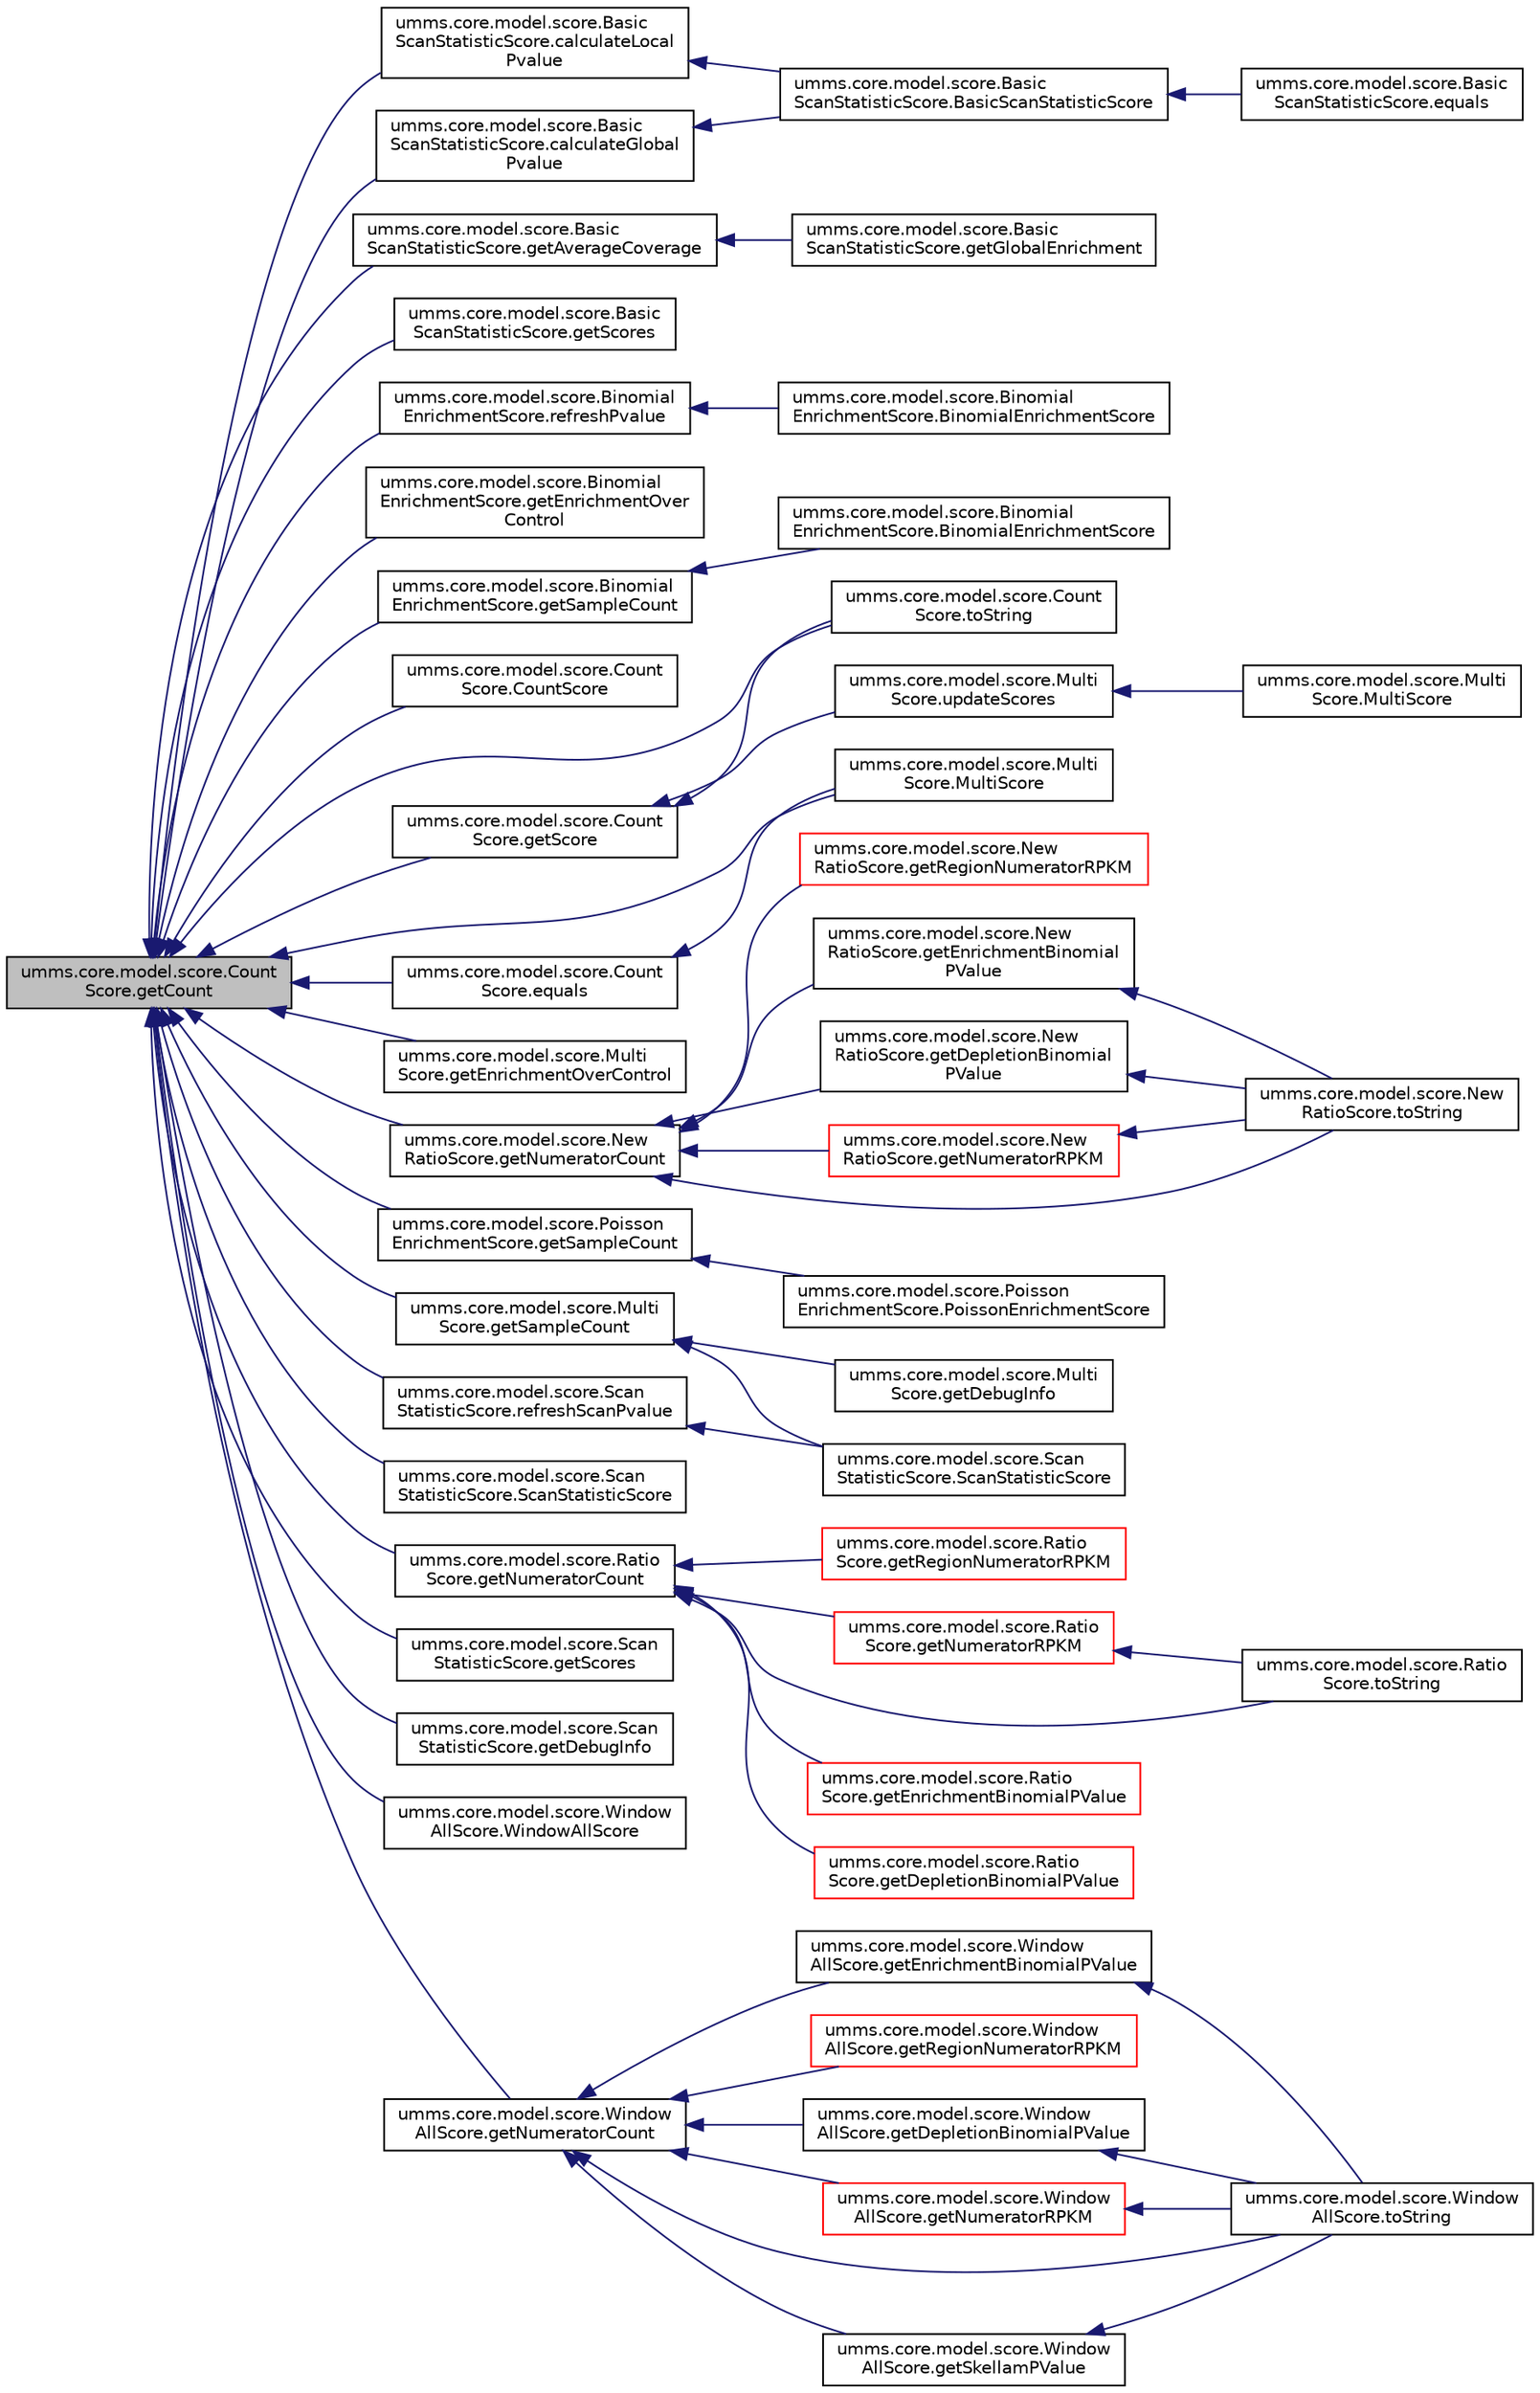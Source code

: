 digraph "umms.core.model.score.CountScore.getCount"
{
  edge [fontname="Helvetica",fontsize="10",labelfontname="Helvetica",labelfontsize="10"];
  node [fontname="Helvetica",fontsize="10",shape=record];
  rankdir="LR";
  Node1 [label="umms.core.model.score.Count\lScore.getCount",height=0.2,width=0.4,color="black", fillcolor="grey75", style="filled" fontcolor="black"];
  Node1 -> Node2 [dir="back",color="midnightblue",fontsize="10",style="solid"];
  Node2 [label="umms.core.model.score.Basic\lScanStatisticScore.calculateGlobal\lPvalue",height=0.2,width=0.4,color="black", fillcolor="white", style="filled",URL="$classumms_1_1core_1_1model_1_1score_1_1_basic_scan_statistic_score.html#a4f291022ecc0497ec100456fec710ec0"];
  Node2 -> Node3 [dir="back",color="midnightblue",fontsize="10",style="solid"];
  Node3 [label="umms.core.model.score.Basic\lScanStatisticScore.BasicScanStatisticScore",height=0.2,width=0.4,color="black", fillcolor="white", style="filled",URL="$classumms_1_1core_1_1model_1_1score_1_1_basic_scan_statistic_score.html#a0f23700e5bf6d7b275ee75acef2f64b3"];
  Node3 -> Node4 [dir="back",color="midnightblue",fontsize="10",style="solid"];
  Node4 [label="umms.core.model.score.Basic\lScanStatisticScore.equals",height=0.2,width=0.4,color="black", fillcolor="white", style="filled",URL="$classumms_1_1core_1_1model_1_1score_1_1_basic_scan_statistic_score.html#a66e44b834b2bcb802761d4d34ae5f25c"];
  Node1 -> Node5 [dir="back",color="midnightblue",fontsize="10",style="solid"];
  Node5 [label="umms.core.model.score.Basic\lScanStatisticScore.calculateLocal\lPvalue",height=0.2,width=0.4,color="black", fillcolor="white", style="filled",URL="$classumms_1_1core_1_1model_1_1score_1_1_basic_scan_statistic_score.html#a578eff1fcf43c1bc8d8079c7563d4e6d"];
  Node5 -> Node3 [dir="back",color="midnightblue",fontsize="10",style="solid"];
  Node1 -> Node6 [dir="back",color="midnightblue",fontsize="10",style="solid"];
  Node6 [label="umms.core.model.score.Basic\lScanStatisticScore.getAverageCoverage",height=0.2,width=0.4,color="black", fillcolor="white", style="filled",URL="$classumms_1_1core_1_1model_1_1score_1_1_basic_scan_statistic_score.html#aeb57f75075173202d9b7e0520c566cdd"];
  Node6 -> Node7 [dir="back",color="midnightblue",fontsize="10",style="solid"];
  Node7 [label="umms.core.model.score.Basic\lScanStatisticScore.getGlobalEnrichment",height=0.2,width=0.4,color="black", fillcolor="white", style="filled",URL="$classumms_1_1core_1_1model_1_1score_1_1_basic_scan_statistic_score.html#a7d0693db16d22a5bd0f5b746fcdb2b43"];
  Node1 -> Node8 [dir="back",color="midnightblue",fontsize="10",style="solid"];
  Node8 [label="umms.core.model.score.Basic\lScanStatisticScore.getScores",height=0.2,width=0.4,color="black", fillcolor="white", style="filled",URL="$classumms_1_1core_1_1model_1_1score_1_1_basic_scan_statistic_score.html#a7a19d5c09d09314d3f947991c1e8d086"];
  Node1 -> Node9 [dir="back",color="midnightblue",fontsize="10",style="solid"];
  Node9 [label="umms.core.model.score.Binomial\lEnrichmentScore.refreshPvalue",height=0.2,width=0.4,color="black", fillcolor="white", style="filled",URL="$classumms_1_1core_1_1model_1_1score_1_1_binomial_enrichment_score.html#a49fde369c9dbe748e444cbf2d27412ac"];
  Node9 -> Node10 [dir="back",color="midnightblue",fontsize="10",style="solid"];
  Node10 [label="umms.core.model.score.Binomial\lEnrichmentScore.BinomialEnrichmentScore",height=0.2,width=0.4,color="black", fillcolor="white", style="filled",URL="$classumms_1_1core_1_1model_1_1score_1_1_binomial_enrichment_score.html#ac287d61a0ed83ca8c32c1e552daab472"];
  Node1 -> Node11 [dir="back",color="midnightblue",fontsize="10",style="solid"];
  Node11 [label="umms.core.model.score.Binomial\lEnrichmentScore.getEnrichmentOver\lControl",height=0.2,width=0.4,color="black", fillcolor="white", style="filled",URL="$classumms_1_1core_1_1model_1_1score_1_1_binomial_enrichment_score.html#abe55eff1931234a966a48da40987b2a5"];
  Node1 -> Node12 [dir="back",color="midnightblue",fontsize="10",style="solid"];
  Node12 [label="umms.core.model.score.Binomial\lEnrichmentScore.getSampleCount",height=0.2,width=0.4,color="black", fillcolor="white", style="filled",URL="$classumms_1_1core_1_1model_1_1score_1_1_binomial_enrichment_score.html#adbd5e9efd8b56ad20b551e68da1f9bd5"];
  Node12 -> Node13 [dir="back",color="midnightblue",fontsize="10",style="solid"];
  Node13 [label="umms.core.model.score.Binomial\lEnrichmentScore.BinomialEnrichmentScore",height=0.2,width=0.4,color="black", fillcolor="white", style="filled",URL="$classumms_1_1core_1_1model_1_1score_1_1_binomial_enrichment_score.html#a6c32742ec3585fee33ce18af66f22d1f"];
  Node1 -> Node14 [dir="back",color="midnightblue",fontsize="10",style="solid"];
  Node14 [label="umms.core.model.score.Count\lScore.CountScore",height=0.2,width=0.4,color="black", fillcolor="white", style="filled",URL="$classumms_1_1core_1_1model_1_1score_1_1_count_score.html#a3f66a8c1a9483b6af4d506efc824c403"];
  Node1 -> Node15 [dir="back",color="midnightblue",fontsize="10",style="solid"];
  Node15 [label="umms.core.model.score.Count\lScore.getScore",height=0.2,width=0.4,color="black", fillcolor="white", style="filled",URL="$classumms_1_1core_1_1model_1_1score_1_1_count_score.html#a1308c7c7d75f339947c29575099d41c3"];
  Node15 -> Node16 [dir="back",color="midnightblue",fontsize="10",style="solid"];
  Node16 [label="umms.core.model.score.Count\lScore.toString",height=0.2,width=0.4,color="black", fillcolor="white", style="filled",URL="$classumms_1_1core_1_1model_1_1score_1_1_count_score.html#a504281b5815d92da97dc3adf5c611fde"];
  Node15 -> Node17 [dir="back",color="midnightblue",fontsize="10",style="solid"];
  Node17 [label="umms.core.model.score.Multi\lScore.updateScores",height=0.2,width=0.4,color="black", fillcolor="white", style="filled",URL="$classumms_1_1core_1_1model_1_1score_1_1_multi_score.html#a3a05bf1336e0fb28997b3d40610c3fcf"];
  Node17 -> Node18 [dir="back",color="midnightblue",fontsize="10",style="solid"];
  Node18 [label="umms.core.model.score.Multi\lScore.MultiScore",height=0.2,width=0.4,color="black", fillcolor="white", style="filled",URL="$classumms_1_1core_1_1model_1_1score_1_1_multi_score.html#ac2aad63f4611ea9f4832467fd1670c26"];
  Node1 -> Node16 [dir="back",color="midnightblue",fontsize="10",style="solid"];
  Node1 -> Node19 [dir="back",color="midnightblue",fontsize="10",style="solid"];
  Node19 [label="umms.core.model.score.Count\lScore.equals",height=0.2,width=0.4,color="black", fillcolor="white", style="filled",URL="$classumms_1_1core_1_1model_1_1score_1_1_count_score.html#a183b9a1417706e9b6af345d6bf8cd33c"];
  Node19 -> Node20 [dir="back",color="midnightblue",fontsize="10",style="solid"];
  Node20 [label="umms.core.model.score.Multi\lScore.MultiScore",height=0.2,width=0.4,color="black", fillcolor="white", style="filled",URL="$classumms_1_1core_1_1model_1_1score_1_1_multi_score.html#a6f2367fd0cfea0843e86e18ed4f46dc9"];
  Node1 -> Node20 [dir="back",color="midnightblue",fontsize="10",style="solid"];
  Node1 -> Node21 [dir="back",color="midnightblue",fontsize="10",style="solid"];
  Node21 [label="umms.core.model.score.Multi\lScore.getEnrichmentOverControl",height=0.2,width=0.4,color="black", fillcolor="white", style="filled",URL="$classumms_1_1core_1_1model_1_1score_1_1_multi_score.html#a9124cf6e020fd07b4864eff3f7353a53"];
  Node1 -> Node22 [dir="back",color="midnightblue",fontsize="10",style="solid"];
  Node22 [label="umms.core.model.score.Multi\lScore.getSampleCount",height=0.2,width=0.4,color="black", fillcolor="white", style="filled",URL="$classumms_1_1core_1_1model_1_1score_1_1_multi_score.html#aafd9d746298556ecbd1b365d349ffe13"];
  Node22 -> Node23 [dir="back",color="midnightblue",fontsize="10",style="solid"];
  Node23 [label="umms.core.model.score.Multi\lScore.getDebugInfo",height=0.2,width=0.4,color="black", fillcolor="white", style="filled",URL="$classumms_1_1core_1_1model_1_1score_1_1_multi_score.html#a14cdd68e8c1bc594f39badfc1c1bcde5"];
  Node22 -> Node24 [dir="back",color="midnightblue",fontsize="10",style="solid"];
  Node24 [label="umms.core.model.score.Scan\lStatisticScore.ScanStatisticScore",height=0.2,width=0.4,color="black", fillcolor="white", style="filled",URL="$classumms_1_1core_1_1model_1_1score_1_1_scan_statistic_score.html#a2395419532a1aad94301d88ec0f98122"];
  Node1 -> Node25 [dir="back",color="midnightblue",fontsize="10",style="solid"];
  Node25 [label="umms.core.model.score.New\lRatioScore.getNumeratorCount",height=0.2,width=0.4,color="black", fillcolor="white", style="filled",URL="$classumms_1_1core_1_1model_1_1score_1_1_new_ratio_score.html#a30acd35178f2104d19e57812869c583c"];
  Node25 -> Node26 [dir="back",color="midnightblue",fontsize="10",style="solid"];
  Node26 [label="umms.core.model.score.New\lRatioScore.getNumeratorRPKM",height=0.2,width=0.4,color="red", fillcolor="white", style="filled",URL="$classumms_1_1core_1_1model_1_1score_1_1_new_ratio_score.html#a5895395a7e81a482257c8f28175ba67a"];
  Node26 -> Node27 [dir="back",color="midnightblue",fontsize="10",style="solid"];
  Node27 [label="umms.core.model.score.New\lRatioScore.toString",height=0.2,width=0.4,color="black", fillcolor="white", style="filled",URL="$classumms_1_1core_1_1model_1_1score_1_1_new_ratio_score.html#ae8767f8a4d1aa3613992cb4f43119669"];
  Node25 -> Node28 [dir="back",color="midnightblue",fontsize="10",style="solid"];
  Node28 [label="umms.core.model.score.New\lRatioScore.getEnrichmentBinomial\lPValue",height=0.2,width=0.4,color="black", fillcolor="white", style="filled",URL="$classumms_1_1core_1_1model_1_1score_1_1_new_ratio_score.html#a536d07d5066c4e0ddfee6f73f3dfaac0"];
  Node28 -> Node27 [dir="back",color="midnightblue",fontsize="10",style="solid"];
  Node25 -> Node29 [dir="back",color="midnightblue",fontsize="10",style="solid"];
  Node29 [label="umms.core.model.score.New\lRatioScore.getDepletionBinomial\lPValue",height=0.2,width=0.4,color="black", fillcolor="white", style="filled",URL="$classumms_1_1core_1_1model_1_1score_1_1_new_ratio_score.html#aa01e2e91cb8482d0d67493814b8afa4a"];
  Node29 -> Node27 [dir="back",color="midnightblue",fontsize="10",style="solid"];
  Node25 -> Node30 [dir="back",color="midnightblue",fontsize="10",style="solid"];
  Node30 [label="umms.core.model.score.New\lRatioScore.getRegionNumeratorRPKM",height=0.2,width=0.4,color="red", fillcolor="white", style="filled",URL="$classumms_1_1core_1_1model_1_1score_1_1_new_ratio_score.html#a26a42d5b27ecffe6bc7be64b5986d8fb"];
  Node25 -> Node27 [dir="back",color="midnightblue",fontsize="10",style="solid"];
  Node1 -> Node31 [dir="back",color="midnightblue",fontsize="10",style="solid"];
  Node31 [label="umms.core.model.score.Poisson\lEnrichmentScore.getSampleCount",height=0.2,width=0.4,color="black", fillcolor="white", style="filled",URL="$classumms_1_1core_1_1model_1_1score_1_1_poisson_enrichment_score.html#a2ac79b7c4d121adf4abb4dde5fce19e8"];
  Node31 -> Node32 [dir="back",color="midnightblue",fontsize="10",style="solid"];
  Node32 [label="umms.core.model.score.Poisson\lEnrichmentScore.PoissonEnrichmentScore",height=0.2,width=0.4,color="black", fillcolor="white", style="filled",URL="$classumms_1_1core_1_1model_1_1score_1_1_poisson_enrichment_score.html#a51283d47ccb7a2c89580dff633705532"];
  Node1 -> Node33 [dir="back",color="midnightblue",fontsize="10",style="solid"];
  Node33 [label="umms.core.model.score.Ratio\lScore.getNumeratorCount",height=0.2,width=0.4,color="black", fillcolor="white", style="filled",URL="$classumms_1_1core_1_1model_1_1score_1_1_ratio_score.html#af7b4d14fef9b8f950b5b6d42d74db4bb"];
  Node33 -> Node34 [dir="back",color="midnightblue",fontsize="10",style="solid"];
  Node34 [label="umms.core.model.score.Ratio\lScore.getNumeratorRPKM",height=0.2,width=0.4,color="red", fillcolor="white", style="filled",URL="$classumms_1_1core_1_1model_1_1score_1_1_ratio_score.html#afe24f7cc069f72f5f01dd4dabe558bda"];
  Node34 -> Node35 [dir="back",color="midnightblue",fontsize="10",style="solid"];
  Node35 [label="umms.core.model.score.Ratio\lScore.toString",height=0.2,width=0.4,color="black", fillcolor="white", style="filled",URL="$classumms_1_1core_1_1model_1_1score_1_1_ratio_score.html#a9edd203098275f6033a924790560832d"];
  Node33 -> Node36 [dir="back",color="midnightblue",fontsize="10",style="solid"];
  Node36 [label="umms.core.model.score.Ratio\lScore.getEnrichmentBinomialPValue",height=0.2,width=0.4,color="red", fillcolor="white", style="filled",URL="$classumms_1_1core_1_1model_1_1score_1_1_ratio_score.html#a33c05dfce5f5378a5abf2b8611b7efcd"];
  Node33 -> Node37 [dir="back",color="midnightblue",fontsize="10",style="solid"];
  Node37 [label="umms.core.model.score.Ratio\lScore.getDepletionBinomialPValue",height=0.2,width=0.4,color="red", fillcolor="white", style="filled",URL="$classumms_1_1core_1_1model_1_1score_1_1_ratio_score.html#a493eb53da0b3502bea226ca41d6f69b7"];
  Node33 -> Node38 [dir="back",color="midnightblue",fontsize="10",style="solid"];
  Node38 [label="umms.core.model.score.Ratio\lScore.getRegionNumeratorRPKM",height=0.2,width=0.4,color="red", fillcolor="white", style="filled",URL="$classumms_1_1core_1_1model_1_1score_1_1_ratio_score.html#a1cd82d1ae365cb76b06c021a571e65cf"];
  Node33 -> Node35 [dir="back",color="midnightblue",fontsize="10",style="solid"];
  Node1 -> Node39 [dir="back",color="midnightblue",fontsize="10",style="solid"];
  Node39 [label="umms.core.model.score.Scan\lStatisticScore.ScanStatisticScore",height=0.2,width=0.4,color="black", fillcolor="white", style="filled",URL="$classumms_1_1core_1_1model_1_1score_1_1_scan_statistic_score.html#a2ce362a90f26940470dc5341a904265e"];
  Node1 -> Node40 [dir="back",color="midnightblue",fontsize="10",style="solid"];
  Node40 [label="umms.core.model.score.Scan\lStatisticScore.refreshScanPvalue",height=0.2,width=0.4,color="black", fillcolor="white", style="filled",URL="$classumms_1_1core_1_1model_1_1score_1_1_scan_statistic_score.html#ac9d683c8f1fa4c0ca858610426c3c8db"];
  Node40 -> Node24 [dir="back",color="midnightblue",fontsize="10",style="solid"];
  Node1 -> Node41 [dir="back",color="midnightblue",fontsize="10",style="solid"];
  Node41 [label="umms.core.model.score.Scan\lStatisticScore.getScores",height=0.2,width=0.4,color="black", fillcolor="white", style="filled",URL="$classumms_1_1core_1_1model_1_1score_1_1_scan_statistic_score.html#a16b8e6d7030540cc9f22c249cbc81cfe"];
  Node1 -> Node42 [dir="back",color="midnightblue",fontsize="10",style="solid"];
  Node42 [label="umms.core.model.score.Scan\lStatisticScore.getDebugInfo",height=0.2,width=0.4,color="black", fillcolor="white", style="filled",URL="$classumms_1_1core_1_1model_1_1score_1_1_scan_statistic_score.html#a392a0b75ab2921bd7b85361c63295f7c"];
  Node1 -> Node43 [dir="back",color="midnightblue",fontsize="10",style="solid"];
  Node43 [label="umms.core.model.score.Window\lAllScore.WindowAllScore",height=0.2,width=0.4,color="black", fillcolor="white", style="filled",URL="$classumms_1_1core_1_1model_1_1score_1_1_window_all_score.html#a2c189eb39c242a3e29b51f48d2f2c4b7"];
  Node1 -> Node44 [dir="back",color="midnightblue",fontsize="10",style="solid"];
  Node44 [label="umms.core.model.score.Window\lAllScore.getNumeratorCount",height=0.2,width=0.4,color="black", fillcolor="white", style="filled",URL="$classumms_1_1core_1_1model_1_1score_1_1_window_all_score.html#a87f4de8b66a065747c088ea070800a86"];
  Node44 -> Node45 [dir="back",color="midnightblue",fontsize="10",style="solid"];
  Node45 [label="umms.core.model.score.Window\lAllScore.getNumeratorRPKM",height=0.2,width=0.4,color="red", fillcolor="white", style="filled",URL="$classumms_1_1core_1_1model_1_1score_1_1_window_all_score.html#a7727a0c2ed1fcfd74a7bf986a344c419"];
  Node45 -> Node46 [dir="back",color="midnightblue",fontsize="10",style="solid"];
  Node46 [label="umms.core.model.score.Window\lAllScore.toString",height=0.2,width=0.4,color="black", fillcolor="white", style="filled",URL="$classumms_1_1core_1_1model_1_1score_1_1_window_all_score.html#ae16b092f09ab224551a0821363a86a48"];
  Node44 -> Node47 [dir="back",color="midnightblue",fontsize="10",style="solid"];
  Node47 [label="umms.core.model.score.Window\lAllScore.getSkellamPValue",height=0.2,width=0.4,color="black", fillcolor="white", style="filled",URL="$classumms_1_1core_1_1model_1_1score_1_1_window_all_score.html#ad917b97ffdb8a2f02f6122616c0de469"];
  Node47 -> Node46 [dir="back",color="midnightblue",fontsize="10",style="solid"];
  Node44 -> Node48 [dir="back",color="midnightblue",fontsize="10",style="solid"];
  Node48 [label="umms.core.model.score.Window\lAllScore.getEnrichmentBinomialPValue",height=0.2,width=0.4,color="black", fillcolor="white", style="filled",URL="$classumms_1_1core_1_1model_1_1score_1_1_window_all_score.html#a6e0eefcb0d6d9a2192030ff5daf093f4"];
  Node48 -> Node46 [dir="back",color="midnightblue",fontsize="10",style="solid"];
  Node44 -> Node49 [dir="back",color="midnightblue",fontsize="10",style="solid"];
  Node49 [label="umms.core.model.score.Window\lAllScore.getDepletionBinomialPValue",height=0.2,width=0.4,color="black", fillcolor="white", style="filled",URL="$classumms_1_1core_1_1model_1_1score_1_1_window_all_score.html#ad3e4a93c84529f4ff80bffc5f2c0f369"];
  Node49 -> Node46 [dir="back",color="midnightblue",fontsize="10",style="solid"];
  Node44 -> Node50 [dir="back",color="midnightblue",fontsize="10",style="solid"];
  Node50 [label="umms.core.model.score.Window\lAllScore.getRegionNumeratorRPKM",height=0.2,width=0.4,color="red", fillcolor="white", style="filled",URL="$classumms_1_1core_1_1model_1_1score_1_1_window_all_score.html#a52d6f602bc5ff6a0df966f204fe93284"];
  Node44 -> Node46 [dir="back",color="midnightblue",fontsize="10",style="solid"];
}
